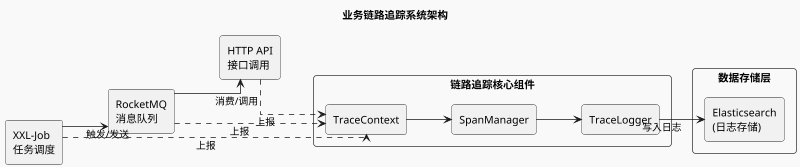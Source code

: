 @startuml
!theme mars
scale 800 width
left to right direction

title 业务链路追踪系统架构

skinparam componentStyle rectangle
skinparam linetype ortho

rectangle "XXL-Job\n任务调度" as xxljob
rectangle "RocketMQ\n消息队列" as rocketmq
rectangle "HTTP API\n接口调用" as httpapi

xxljob --> rocketmq : 触发/发送
rocketmq --> httpapi : 消费/调用

rectangle "链路追踪核心组件" {
  component "TraceContext" as traceContext
  component "SpanManager" as spanManager
  component "TraceLogger" as traceLogger

  xxljob ..> traceContext : 上报
  rocketmq ..> traceContext : 上报
  httpapi ..> traceContext : 上报

  traceContext --> spanManager
  spanManager --> traceLogger
}

rectangle "数据存储层" {
  component "Elasticsearch\n(日志存储)" as elasticsearch
  traceLogger --> elasticsearch : 写入日志
}

@enduml
